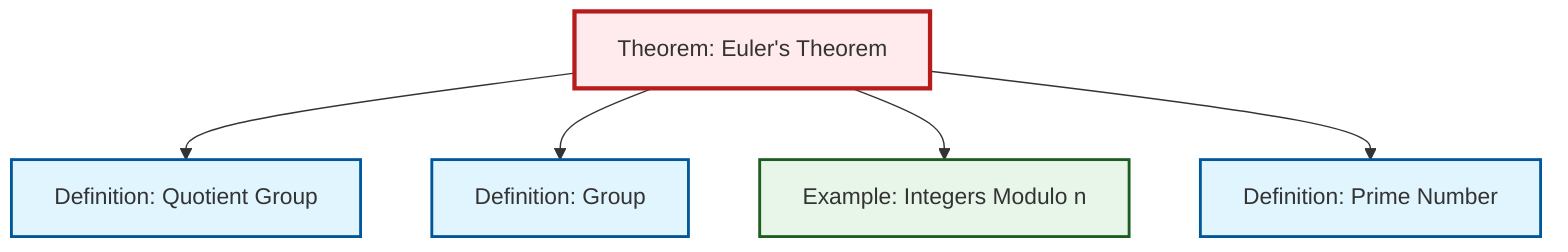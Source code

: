 graph TD
    classDef definition fill:#e1f5fe,stroke:#01579b,stroke-width:2px
    classDef theorem fill:#f3e5f5,stroke:#4a148c,stroke-width:2px
    classDef axiom fill:#fff3e0,stroke:#e65100,stroke-width:2px
    classDef example fill:#e8f5e9,stroke:#1b5e20,stroke-width:2px
    classDef current fill:#ffebee,stroke:#b71c1c,stroke-width:3px
    def-quotient-group["Definition: Quotient Group"]:::definition
    def-group["Definition: Group"]:::definition
    def-prime["Definition: Prime Number"]:::definition
    thm-euler["Theorem: Euler's Theorem"]:::theorem
    ex-quotient-integers-mod-n["Example: Integers Modulo n"]:::example
    thm-euler --> def-quotient-group
    thm-euler --> def-group
    thm-euler --> ex-quotient-integers-mod-n
    thm-euler --> def-prime
    class thm-euler current